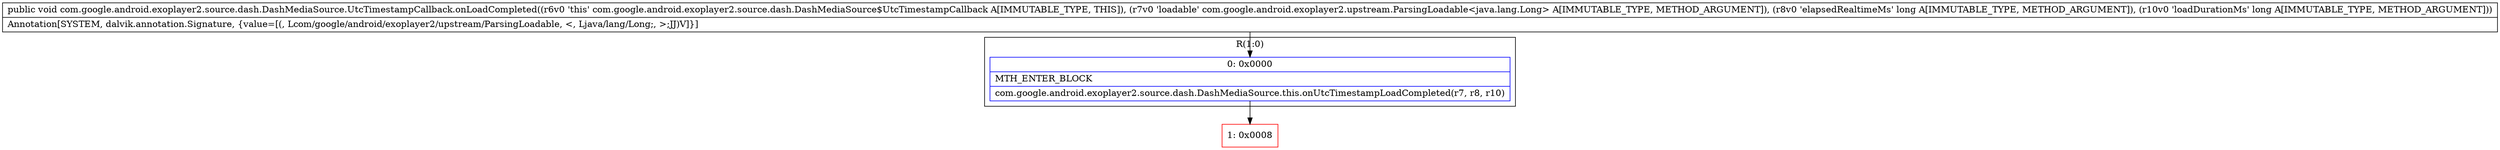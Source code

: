 digraph "CFG forcom.google.android.exoplayer2.source.dash.DashMediaSource.UtcTimestampCallback.onLoadCompleted(Lcom\/google\/android\/exoplayer2\/upstream\/ParsingLoadable;JJ)V" {
subgraph cluster_Region_533420049 {
label = "R(1:0)";
node [shape=record,color=blue];
Node_0 [shape=record,label="{0\:\ 0x0000|MTH_ENTER_BLOCK\l|com.google.android.exoplayer2.source.dash.DashMediaSource.this.onUtcTimestampLoadCompleted(r7, r8, r10)\l}"];
}
Node_1 [shape=record,color=red,label="{1\:\ 0x0008}"];
MethodNode[shape=record,label="{public void com.google.android.exoplayer2.source.dash.DashMediaSource.UtcTimestampCallback.onLoadCompleted((r6v0 'this' com.google.android.exoplayer2.source.dash.DashMediaSource$UtcTimestampCallback A[IMMUTABLE_TYPE, THIS]), (r7v0 'loadable' com.google.android.exoplayer2.upstream.ParsingLoadable\<java.lang.Long\> A[IMMUTABLE_TYPE, METHOD_ARGUMENT]), (r8v0 'elapsedRealtimeMs' long A[IMMUTABLE_TYPE, METHOD_ARGUMENT]), (r10v0 'loadDurationMs' long A[IMMUTABLE_TYPE, METHOD_ARGUMENT]))  | Annotation[SYSTEM, dalvik.annotation.Signature, \{value=[(, Lcom\/google\/android\/exoplayer2\/upstream\/ParsingLoadable, \<, Ljava\/lang\/Long;, \>;JJ)V]\}]\l}"];
MethodNode -> Node_0;
Node_0 -> Node_1;
}

